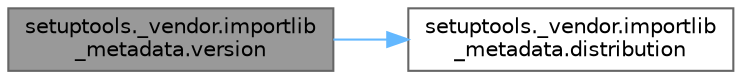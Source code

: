 digraph "setuptools._vendor.importlib_metadata.version"
{
 // LATEX_PDF_SIZE
  bgcolor="transparent";
  edge [fontname=Helvetica,fontsize=10,labelfontname=Helvetica,labelfontsize=10];
  node [fontname=Helvetica,fontsize=10,shape=box,height=0.2,width=0.4];
  rankdir="LR";
  Node1 [id="Node000001",label="setuptools._vendor.importlib\l_metadata.version",height=0.2,width=0.4,color="gray40", fillcolor="grey60", style="filled", fontcolor="black",tooltip=" "];
  Node1 -> Node2 [id="edge1_Node000001_Node000002",color="steelblue1",style="solid",tooltip=" "];
  Node2 [id="Node000002",label="setuptools._vendor.importlib\l_metadata.distribution",height=0.2,width=0.4,color="grey40", fillcolor="white", style="filled",URL="$namespacesetuptools_1_1__vendor_1_1importlib__metadata.html#a5ac48257bd6b0f5cad9068596661cc7a",tooltip=" "];
}

